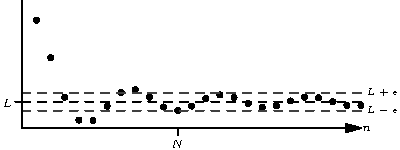 	size(200,75,IgnoreAspect);  
    import graph;
    
    real f(real x)
    {
        return 11*sin(x)/x+3;
    }

	dot((0.5,f(1)),linewidth(3pt));
	dot((1,f(2)),linewidth(3pt));
	dot((1.5,f(3)),linewidth(3pt));
	dot((2,f(4)),linewidth(3pt));
	dot((2.5,f(5)),linewidth(3pt));
	dot((3,f(6)),linewidth(3pt));
	dot((3.5,f(7)),linewidth(3pt));
	dot((4,f(8)),linewidth(3pt));
	dot((4.5,f(9)),linewidth(3pt));
	dot((5,f(10)),linewidth(3pt));
	dot((5.5,f(11)),linewidth(3pt));
	dot((6,f(12)),linewidth(3pt));
	dot((6.5,f(13)),linewidth(3pt));
	dot((7,f(14)),linewidth(3pt));
	dot((7.5,f(15)),linewidth(3pt));
	dot((8,f(16)),linewidth(3pt));
	dot((8.5,f(17)),linewidth(3pt));
	dot((9,f(18)),linewidth(3pt));
	dot((9.5,f(19)),linewidth(3pt));
	dot((10,f(20)),linewidth(3pt));
	dot((10.5,f(21)),linewidth(3pt));
	dot((11,f(22)),linewidth(3pt));
	dot((11.5,f(23)),linewidth(3pt));
	dot((12,f(24)),linewidth(3pt));
	
	draw((0,3)--(12,3),dashed);
	
	real e=1;	
	
	draw((0,3+e)--(12,3+e),dashed+heavygray);
	draw((0,3-e)--(12,3-e),dashed+heavygray);

    xlimits(0, 12);
	ylimits(0, 14.5);
	yaxis( 0, 14.5, above=true);
	xaxis( 0, 12, above=true,EndArrow);

	//Labels
	//xaxis
	labelx("$N$",5.5,2S,fontsize(6pt));
	xtick(5.5,S,size=3.5);
	label("$n$",(12.2,0),fontsize(6pt));
	
	//yaxis
	labely("$L$",3,2.5W,fontsize(6pt));
	ytick(3,W,size=3.5);
	
	label("$L+\epsilon$",(12.75,3+e),fontsize(4pt));

	
	label("$L-\epsilon$",(12.75,3-e),fontsize(4pt));

	
	
